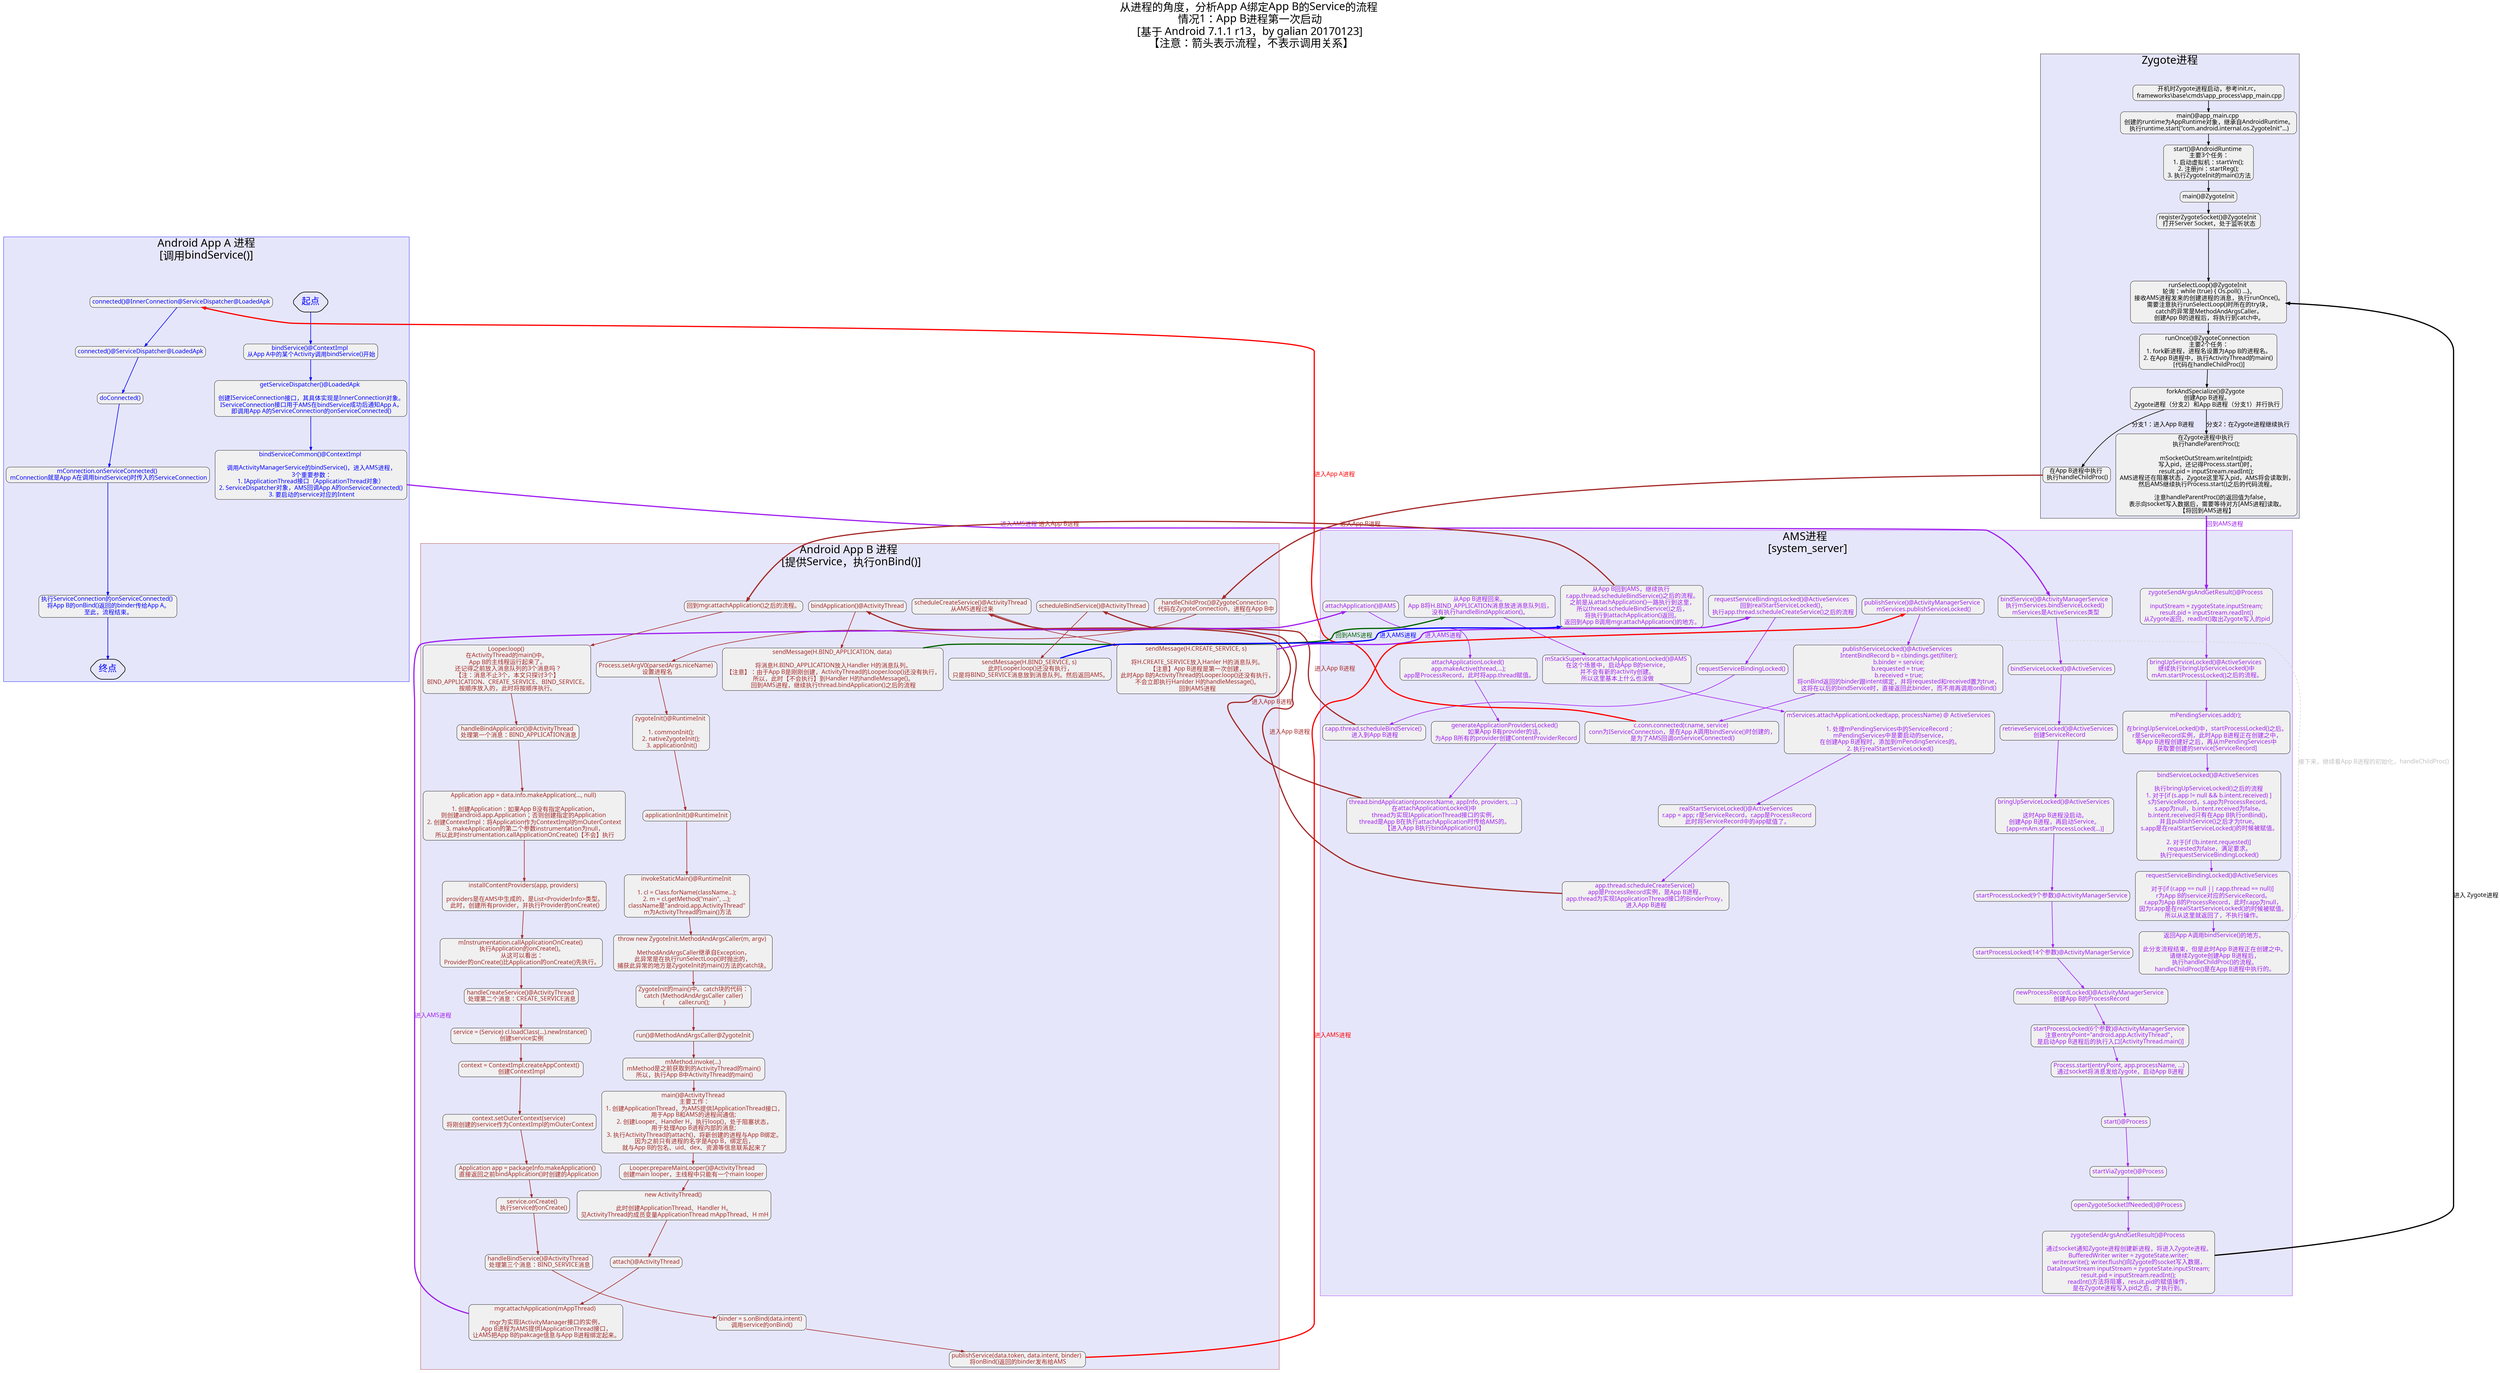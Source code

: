 digraph bind_service_onbind {

    // clusterrank=none or global
    graph [fontname = "Microsoft YaHei", fontsize=36, label="从进程的角度，分析App A绑定App B的Service的流程 \n 情况1：App B进程第一次启动 \n [基于 Android 7.1.1 r13，by galian 20170123] \n 【注意：箭头表示流程，不表示调用关系】", labelloc="top", size="75,100"]

    edge [color = "blue", fontsize=20, comment="表示流程，不表示调用关系", fontname = "Microsoft YaHei", penwidth=2]

    node [shape=box, style="filled, rounded", fillcolor="#f0f0f0", fontname = "Microsoft YaHei", fontsize=20]

    subgraph cluster0 {
        label = "Android App A 进程\n[调用bindService()]";
        color = blue;
        fillcolor = "#E6E6FA"
        style = filled

        // 定义节点
        node [fontcolor = blue];

        Start [label="起点", shape=hexagon, style="bold, rounded", fontsize=30, penwidth=2]
        End [label="终点", shape=hexagon, style="bold, rounded", fontsize=30, penwidth=2]
        Context_bindService_A [label="bindService()@ContextImpl \n 从App A中的某个Activity调用bindService()开始"];

        mPackageInfo_getServiceDispatcher [label="getServiceDispatcher()@LoadedApk \n\n 创建IServiceConnection接口，其具体实现是InnerConnection对象。\n IServiceConnection接口用于AMS在bindService成功后通知App A，\n 即调用App A的ServiceConnection的onServiceConnected()"]

        bindServiceCommon_A [label="bindServiceCommon()@ContextImpl \n\n 调用ActivityManagerService的bindService()，进入AMS进程，\n 3个重要参数：\n 1. IApplicationThread接口（ApplicationThread对象） \n 2. ServiceDispatcher对象，AMS回调App A的onServiceConnected() \n 3. 要启动的service对应的Intent"];
        // 进入AMS进程
        
        // 从AMS进程回来
        connected_InnerConnection_A [label="connected()@InnerConnection@ServiceDispatcher@LoadedApk"]
        connected_ServiceDispatcher [label="connected()@ServiceDispatcher@LoadedApk"]
        doConnected [label="doConnected()"]
        mConnection_onServiceConnected [label="mConnection.onServiceConnected() \n mConnection就是App A在调用bindService()时传入的ServiceConnection"]
        Activity_ServiceConnection_onServiceConnected [label="执行ServiceConnection的onServiceConnected() \n 将App B的onBind()返回的binder传给App A。\n 至此，流程结束。"]

        // 定义 边
        edge [label="", color=blue, fontcolor=blue]
        Start -> Context_bindService_A -> mPackageInfo_getServiceDispatcher -> bindServiceCommon_A // 进入AMS进程

        connected_InnerConnection_A -> connected_ServiceDispatcher -> doConnected -> mConnection_onServiceConnected -> Activity_ServiceConnection_onServiceConnected -> End
    }

    subgraph cluster1 {
        // subgraph的属性
        label = "AMS进程 \n [system_server]";
        color = purple;
        fillcolor = "#E6E6FA"
        style = filled

        // 定义节点
        node [fontcolor = purple];

        // 从App A进程到此
        bindService_AMS [label="bindService()@ActivityManagerService \n 执行mServices.bindServiceLocked() \n mServices是ActiveServices类型"];

        bindServiceLocked_AMS [label="bindServiceLocked()@ActiveServices"];
        retrieveServiceLocked_AMS [label="retrieveServiceLocked()@ActiveServices \n 创建ServiceRecord"];

        bringUpServiceLocked_AMS [label="bringUpServiceLocked()@ActiveServices \n\n 这时App B进程没启动。\n 创建App B进程，再启动Service。 \n [app=mAm.startProcessLocked(...)]"];

        // 启动App B进程的流程
        startProcessLocked_9params [label="startProcessLocked(9个参数)@ActivityManagerService"] 
        startProcessLocked_14params [label="startProcessLocked(14个参数)@ActivityManagerService"]
        newProcessRecordLocked [label="newProcessRecordLocked()@ActivityManagerService \n 创建App B的ProcessRecord"];

        startProcessLocked_6params  [label="startProcessLocked(6个参数)@ActivityManagerService \n 注意entryPoint=\"android.app.ActivityThread\"，\n 是启动App B进程后的执行入口[ActivityThread.main()]"];

        Process_start [label="Process.start(entryPoint, app.processName, ...) \n 通过socket将消息发给Zygote，启动App B进程"];
        start_in_Process [label="start()@Process"]
        startViaZygote [label="startViaZygote()@Process"]
        openZygoteSocketIfNeeded [label="openZygoteSocketIfNeeded()@Process"]

        zygoteSendArgsAndGetResult_AMS [label="zygoteSendArgsAndGetResult()@Process \n\n 通过socket通知Zygote进程创建新进程，将进入Zygote进程。\n BufferedWriter writer = zygoteState.writer; \n writer.write(); writer.flush()向Zygote的socket写入数据，\n DataInputStream inputStream = zygoteState.inputStream; \n result.pid = inputStream.readInt(); \n readInt()方法将阻塞，result.pid的赋值操作，\n 是在Zygote进程写入pid之后，才执行到。"]
        // 进入Zygote进程

        // 从Zygote进程返回
        zygoteSendArgsAndGetResult_GetResult_AMS [label="zygoteSendArgsAndGetResult()@Process \n\n inputStream = zygoteState.inputStream; \n result.pid = inputStream.readInt() \n 从Zygote返回，readInt()取出Zygote写入的pid"]
        
        bringUpServiceLocked_after_startProcess [label="bringUpServiceLocked()@ActiveServices \n 继续执行bringUpServiceLocked()中 \n mAm.startProcessLocked()之后的流程。"]

        mPendingServices_add [label="mPendingServices.add(r); \n\n 在bringUpServiceLocked()中，startProcessLocked()之后。\n r是ServiceRecord实例，此时App B进程正在创建之中，\n 等App B进程创建好之后，再从mPendingServices中 \n 获取要创建的service[ServiceRecord]"]
            
        bindServiceLocked_end_AMS [label="bindServiceLocked()@ActiveServices \n\n 执行bringUpServiceLocked()之后的流程 \n 1. 对于[if (s.app != null && b.intent.received) ] \n s为ServiceRecord，s.app为ProcessRecord。\n s.app为null，b.intent.received为false。\n b.intent.received只有在App B执行onBind()，\n 并且publishService()之后才为true。 \n s.app是在realStartServiceLocked()的时候被赋值。\n\n 2. 对于[if (!b.intent.requested)] \n requested为false，满足要求。\n 执行requestServiceBindingLocked()"]
                
        requestServiceBindingLocked_first [label="requestServiceBindingLocked()@ActiveServices \n\n 对于[if (r.app == null || r.app.thread == null)] \n r为App B的service对应的ServiceRecord。\n r.app为App B的ProcessRecord，此时r.app为null，\n 因为r.app是在realStartServiceLocked()的时候被赋值。\n 所以从这里就返回了，不执行操作。"]

        return_App_A [label="返回App A调用bindService()的地方。\n\n 此分支流程结束，但是此时App B进程正在创建之中。\n 请继续Zygote创建App B进程后，\n 执行handleChildProc()的流程。\n handleChildProc()是在App B进程中执行的。"]
        // 此分支流程结束
        
        // 创建App B进程后，初始化App B进程【ActivityThread.main()】
        attachApplication_AMS [label="attachApplication()@AMS"]
        attachApplicationLocked [label="attachApplicationLocked() \n app.makeActive(thread,...); \n app是ProcessRecord，此时将app.thread赋值。"]

        generateApplicationProvidersLocked [label="generateApplicationProvidersLocked() \n 如果App B有provider的话，\n 为App B所有的provider创建ContentProviderRecord"]
        
        thread_bindApplication_AMS [label="thread.bindApplication(processName, appInfo, providers, ...) \n 在attachApplicationLocked()中 \n thread为实现IApplicationThread接口的实例，\n thread是App B在执行attachApplication时传给AMS的。\n 【进入App B执行bindApplication()】"]
        // 进入App B进程
        
        back_from_App_B_bindApplication_AMS [label="从App B进程回来。\n App B将H.BIND_APPLICATION消息放进消息队列后，\n 没有执行handleBindApplication()。"]

        mStackSupervisor_attachApplicationLocked [label="mStackSupervisor.attachApplicationLocked()@AMS \n 在这个场景中，启动App B的service，\n 并不会有新的activity创建。\n 所以这里基本上什么也没做"]

        mServices_attachApplicationLocked [label="mServices.attachApplicationLocked(app, processName) @ ActiveServices \n\n 1. 处理mPendingServices中的ServiceRecord：\n mPendingServices中是要启动的service，\n 在创建App B进程时，添加到mPendingServices的。\n 2. 执行realStartServiceLocked()"]
        
        // App B进程已经存在，启动Service的流程
        realStartServiceLocked [label="realStartServiceLocked()@ActiveServices \n r.app = app; r是ServiceRecord，r.app是ProcessRecord \n 此时将ServiceRecord中的app赋值了。"]

        app_thread_scheduleCreateService_AMS [label="app.thread.scheduleCreateService() \n app是ProcessRecord实例，是App B进程，\n app.thread为实现IApplicationThread接口的BinderProxy，\n 进入App B进程"]
        
        // 从App B进程回来
        requestServiceBindingsLocked_AMS [label="requestServiceBindingsLocked()@ActiveServices \n 回到realStartServiceLocked()，\n 执行app.thread.scheduleCreateService()之后的流程"]

        requestServiceBindingLocked [label="requestServiceBindingLocked()"]
        r_app_thread_scheduleBindService_AMS [label="r.app.thread.scheduleBindService() \n 进入到App B进程"]
        
        after_scheduleBindService_back_AMS [label="从App B回到AMS，继续执行 \n r.app.thread.scheduleBindService()之后的流程。\n 之前是从attachApplication()一路执行到这里，\n 所以thread.scheduleBindService()之后，\n 将执行到attachApplication()返回。\n 返回到App B调用mgr.attachApplication()的地方。"]
        
        publishService_AMS [label="publishService()@ActivityManagerService \n mServices.publishServiceLocked()"]

        publishServiceLocked [label="publishServiceLocked()@ActiveServices \n IntentBindRecord b = r.bindings.get(filter);\n b.binder = service;\n b.requested = true; \n b.received = true;\n 将onBind返回的binder跟intent绑定，并将requested和received置为true，\n 这将在以后的bindService时，直接返回此binder，而不用再调用onBind()"]

        c_conn_connected_AMS [label="c.conn.connected(r.name, service) \n conn为IServiceConnection，是在App A调用bindService()时创建的，\n 是为了AMS回调onServiceConnected()"]
        
        // 定义 边
        edge [label="", color=purple, fontcolor=purple]

        bindService_AMS -> bindServiceLocked_AMS -> retrieveServiceLocked_AMS -> bringUpServiceLocked_AMS
        bringUpServiceLocked_AMS -> startProcessLocked_9params
        
        // 启动App B进程的流程 
        startProcessLocked_9params -> startProcessLocked_14params -> newProcessRecordLocked -> startProcessLocked_6params
        startProcessLocked_6params -> Process_start -> start_in_Process -> startViaZygote -> openZygoteSocketIfNeeded -> zygoteSendArgsAndGetResult_AMS // 进入Zygote进程
        
        // 创建App B后，Zygote进程返回，回到AMS
        zygoteSendArgsAndGetResult_GetResult_AMS -> bringUpServiceLocked_after_startProcess -> mPendingServices_add -> bindServiceLocked_end_AMS -> requestServiceBindingLocked_first -> return_App_A
        
        // 创建App B后，初始化App B
        attachApplication_AMS -> attachApplicationLocked -> generateApplicationProvidersLocked -> thread_bindApplication_AMS
        
        back_from_App_B_bindApplication_AMS -> mStackSupervisor_attachApplicationLocked -> mServices_attachApplicationLocked

        mServices_attachApplicationLocked -> realStartServiceLocked
        
        // App B 进程已经存在，直接启动service
        realStartServiceLocked -> app_thread_scheduleCreateService_AMS
        requestServiceBindingsLocked_AMS -> requestServiceBindingLocked -> r_app_thread_scheduleBindService_AMS
        publishService_AMS -> publishServiceLocked -> c_conn_connected_AMS
    }

    subgraph cluster2 {
        // subgraph的属性
        label = "Zygote进程";
        color = black;
        fillcolor = "#E6E6FA"
        style = filled

        // 定义节点
        Zygote [label="开机时Zygote进程启动，参考init.rc，\n frameworks\\base\\cmds\\app_process\\app_main.cpp"]
        
        main_app_main [label="main()@app_main.cpp \n 创建的runtime为AppRuntime对象，继承自AndroidRuntime。\n 执行runtime.start(\"com.android.internal.os.ZygoteInit\"...)"]
        
        start_at_runtime [label="start()@AndroidRuntime \n 主要3个任务：\n 1. 启动虚拟机：startVm(); \n 2. 注册jni：startReg(); \n 3. 执行ZygoteInit的main()方法"]

        main_ZygoteInit [label="main()@ZygoteInit"];
        registerZygoteSocket [label="registerZygoteSocket()@ZygoteInit \n 打开Server Socket，处于监听状态"]
        
        runSelectLoop_Zygote [label="runSelectLoop()@ZygoteInit \n 轮询：while (true) { Os.poll() ...}。\n 接收AMS进程发来的创建进程的消息，执行runOnce()。\n 需要注意执行runSelectLoop()时所在的try块，\n catch的异常是MethodAndArgsCaller。\n 创建App B的进程后，将执行到catch中。"]

        runOnce_Zygote [label="runOnce()@ZygoteConnection \n 主要2个任务：\n 1. fork新进程，进程名设置为App B的进程名。\n 2. 在App B进程中，执行ActivityThread的main() \n [代码在handleChildProc()]"];

        forkAndSpecialize_Zygote [label="forkAndSpecialize()@Zygote \n 创建App B进程。\n Zygote进程（分支2）和App B进程（分支1）并行执行"];

        handleChildProc_Zygote [label="在App B进程中执行 \n 执行handleChildProc()"]

        handleParentProc_Zygote [label="在Zygote进程中执行 \n 执行handleParentProc(); \n\n mSocketOutStream.writeInt(pid); \n 写入pid，还记得Process.start()时，\n result.pid = inputStream.readInt(); \n AMS进程还在阻塞状态，Zygote这里写入pid，AMS将会读取到，\n 然后AMS继续执行Process.start()之后的代码流程。\n 
        注意handleParentProc()的返回值为false，\n 表示向socket写入数据后，需要等待对方[AMS进程]读取。\n 【将回到AMS进程】"]
        // 回到AMS进程
        
        // 定义 边
        edge [label="", color=black, fontcolor=black]

        Zygote -> main_app_main -> start_at_runtime -> main_ZygoteInit -> registerZygoteSocket -> runSelectLoop_Zygote
        runSelectLoop_Zygote -> runOnce_Zygote -> forkAndSpecialize_Zygote
        
        forkAndSpecialize_Zygote -> handleChildProc_Zygote [label="分支1：进入App B进程"]
        forkAndSpecialize_Zygote -> handleParentProc_Zygote [label="分支2：在Zygote进程继续执行"]
    }       
    subgraph cluster3 {
        label = "Android App B 进程 \n [提供Service，执行onBind()]";
        color = brown;
        fillcolor = "#E6E6FA"
        style = filled

        // 定义节点
        node [fontcolor=brown];

        // 从Zygote创建进程，执行到此。虽然代码在Zygote中，但是进程在App B中
        handleChildProc_B  [label="handleChildProc()@ZygoteConnection \n 代码在ZygoteConnection，进程在App B中"];

        Process_setArgV0_niceName [label="Process.setArgV0(parsedArgs.niceName) \n 设置进程名"]

        zygoteInit  [label="zygoteInit()@RuntimeInit \n\n 1. commonInit(); \n 2. nativeZygoteInit(); \n 3. applicationInit()"];

        applicationInit [label="applicationInit()@RuntimeInit"];

        invokeStaticMain [label="invokeStaticMain()@RuntimeInit \n\n 1. cl = Class.forName(className...); \n 2. m = cl.getMethod(\"main\", ...); \n className是\"android.app.ActivityThread\" \n m为ActivityThread的main()方法"];

        throwMethodAndArgsCaller [label="throw new ZygoteInit.MethodAndArgsCaller(m, argv) \n\n MethodAndArgsCaller继承自Exception，\n 此异常是在执行runSelectLoop()时抛出的， \n 捕获此异常的地方是ZygoteInit的main()方法的catch块。"]

        catchMethodAndArgsCaller [label="ZygoteInit的main()中。catch块的代码：\n catch (MethodAndArgsCaller caller) \n {         caller.run();         }"]

        run_MethodAndArgsCaller [label="run()@MethodAndArgsCaller@ZygoteInit"]

        callMainMethod [label="mMethod.invoke(...) \n mMethod是之前获取到的ActivityThread的main() \n 所以，执行App B中ActivityThread的main()"]        
 
        ActivityThread_main_B [label="main()@ActivityThread \n 主要工作：\n 1. 创建ApplicationThread，为AMS提供IApplicationThread接口，\n 用于App B和AMS的进程间通信; \n 2. 创建Looper、Handler H，执行loop()，处于阻塞状态，\n 用于处理App B进程内部的消息; \n 3. 执行ActivityThread的attach()，将新创建的进程与App B绑定。\n 因为之前只有进程的名字是App B，绑定后，\n 就与App B的包名、uid、dex、资源等信息联系起来了"]
        
        prepareMainLooper [label="Looper.prepareMainLooper()@ActivityThread \n 创建main looper，主线程中只能有一个main looper"]

        new_ActivityThread [label="new ActivityThread() \n\n 此时创建ApplicationThread、Handler H。 \n 见ActivityThread的成员变量ApplicationThread mAppThread、H mH"]

        attach_AT [label="attach()@ActivityThread"]

        attachApplication_ActivityThread_B [label="mgr.attachApplication(mAppThread) \n\n mgr为实现IActivityManager接口的实例，\n App B进程为AMS提供IApplicationThread接口，\n 让AMS把App B的pakcage信息与App B进程绑定起来。"]
        // 进入AMS进程
        
        // 从AMS进程中过来：bindApplication()
        bindApplication_B [label="bindApplication()@ActivityThread"]

        sendMessage_H_BIND_APPLICATION_B [label="sendMessage(H.BIND_APPLICATION, data) \n\n 将消息H.BIND_APPLICATION放入Handler H的消息队列。\n 【注意】：由于App B是刚刚创建，ActivityThread的Looper.loop()还没有执行，\n 所以，此时【不会执行】到Handler H的handleMessage()。\n 回到AMS进程，继续执行thread.bindApplication()之后的流程"]

        // 从AMS进程中过来：scheduleCreateService()
        scheduleCreateService_B [label="scheduleCreateService()@ActivityThread \n 从AMS进程过来"]

        sendMessage_H_CREATE_SERVICE [label="sendMessage(H.CREATE_SERVICE, s) \n\n 将H.CREATE_SERVICE放入Hanler H的消息队列。\n 【注意】App B进程是第一次创建，\n 此时App B的ActivityThread的Looper.loop()还没有执行，\n 不会立即执行Hanlder H的handleMessage()。\n 回到AMS进程"]
        
        // 从AMS进程中过来：scheduleBindService()
        scheduleBindService_B [label="scheduleBindService()@ActivityThread"]

        sendMessage_H_BIND_SERVICE [label="sendMessage(H.BIND_SERVICE, s) \n 此时Looper.loop()还没有执行，\n 只是将BIND_SERVICE消息放到消息队列。然后返回AMS。"]

        after_attachApplication_back_B [label="回到mgr.attachApplication()之后的流程。"]
        
        Looper_loop_B [label="Looper.loop() \n 在ActivityThread的main()中。 \n App B的主线程运行起来了。\n  还记得之前放入消息队列的3个消息吗？\n 【注：消息不止3个，本文只探讨3个】\n BIND_APPLICATION、CREATE_SERVICE、BIND_SERVICE。\n 按顺序放入的，此时将按顺序执行。"]
        
        // 处理BIND_APPLICATION消息
        handleBindApplication [label="handleBindApplication()@ActivityThread \n 处理第一个消息：BIND_APPLICATION消息"]

        data_info_makeApplication [label="Application app = data.info.makeApplication(..., null) \n\n 1. 创建Application：如果App B没有指定Application，\n则创建android.app.Application；否则创建指定的Application \n 2. 创建ContextImpl：将Application作为ContextImpl的mOuterContext \n 3. makeApplication的第二个参数instrumentation为null，\n 所以此时instrumentation.callApplicationOnCreate()【不会】执行"]

        installContentProviders [label="installContentProviders(app, providers) \n\n providers是在AMS中生成的，是List<ProviderInfo>类型。\n 此时，创建所有provider，并执行Provider的onCreate()"]

        callApplicationOnCreate [label="mInstrumentation.callApplicationOnCreate() \n 执行Application的onCreate()。\n 从这可以看出：\n Provider的onCreate()比Application的onCreate()先执行。"]
        
        // 处理CREATE_SERVICE消息
        handleCreateService [label="handleCreateService()@ActivityThread \n 处理第二个消息：CREATE_SERVICE消息"]

        reflect_create_service [label="service = (Service) cl.loadClass(...).newInstance() \n 创建service实例"]

        ContextImpl_createAppContext [label="context = ContextImpl.createAppContext() \n 创建ContextImpl"]

        setOuterContext [label="context.setOuterContext(service) \n 将刚创建的service作为ContextImpl的mOuterContext"]

        packageInfo_makeApplication [label="Application app = packageInfo.makeApplication() \n 直接返回之前bindApplication()时创建的Application"]

        service_onCreate_B [label="service.onCreate() \n 执行service的onCreate()"]
        
        // 处理BIND_SERVICE消息
        handleBindService [label="handleBindService()@ActivityThread \n 处理第三个消息：BIND_SERVICE消息"]
        service_onBind [label="binder = s.onBind(data.intent) \n 调用service的onBind()"]

        publishService_B [label="publishService(data.token, data.intent, binder) \n 将onBind()返回的binder发布给AMS"]

        // 定义 边
        edge [label="", color=brown, fontcolor=brown]
        
        handleChildProc_B -> Process_setArgV0_niceName -> zygoteInit -> applicationInit -> invokeStaticMain ->  throwMethodAndArgsCaller
        throwMethodAndArgsCaller -> catchMethodAndArgsCaller -> run_MethodAndArgsCaller -> callMainMethod -> ActivityThread_main_B -> prepareMainLooper -> new_ActivityThread -> attach_AT -> attachApplication_ActivityThread_B
        
        after_attachApplication_back_B -> Looper_loop_B
        
        bindApplication_B -> sendMessage_H_BIND_APPLICATION_B
        scheduleCreateService_B -> sendMessage_H_CREATE_SERVICE
        scheduleBindService_B -> sendMessage_H_BIND_SERVICE

        Looper_loop_B -> handleBindApplication -> data_info_makeApplication -> installContentProviders -> callApplicationOnCreate -> handleCreateService
        
        handleCreateService -> reflect_create_service
        reflect_create_service ->ContextImpl_createAppContext -> setOuterContext -> packageInfo_makeApplication -> service_onCreate_B -> handleBindService
        
        handleBindService -> service_onBind -> publishService_B
    }

    
    // 进程间的转换
    edge [color = "red", penwidth=4, fontcolor="red"]
    
    // 从App  A 进程进入到AMS进程
    bindServiceCommon_A -> bindService_AMS [label="进入AMS进程", color=purple, fontcolor=purple]
    
    // 从AMS进程 进入 Zygote进程
    zygoteSendArgsAndGetResult_AMS -> runSelectLoop_Zygote [label="进入 Zygote进程", color=black, fontcolor=black]
    
    // 从Zygote fork之后，进入App B进程
    handleChildProc_Zygote -> handleChildProc_B [label="进入App B进程", color=brown, fontcolor=brown]

    // 从Zygote进程返回到AMS进程
    handleParentProc_Zygote -> zygoteSendArgsAndGetResult_GetResult_AMS [label="回到AMS进程", color=purple, fontcolor=purple]
    
    // 从 App B进程 进入 AMS进程
    attachApplication_ActivityThread_B -> attachApplication_AMS [label="进入AMS进程", color=purple, fontcolor=purple]
    
    // 从AMS进程 进入 App B进程
    thread_bindApplication_AMS -> bindApplication_B [label="进入App B进程", color=brown, fontcolor=brown]

    sendMessage_H_BIND_APPLICATION_B -> back_from_App_B_bindApplication_AMS [label="回到AMS进程", color=darkgreen, fontcolor=darkgreen]
    
    app_thread_scheduleCreateService_AMS -> scheduleCreateService_B [label="进入App B进程", color=brown, fontcolor=brown]

    sendMessage_H_CREATE_SERVICE -> requestServiceBindingsLocked_AMS [label="进入AMS进程", color=purple, fontcolor=purple]
    
    r_app_thread_scheduleBindService_AMS -> scheduleBindService_B [label="进入App B进程", color=brown, fontcolor=brown]
    
    sendMessage_H_BIND_SERVICE -> after_scheduleBindService_back_AMS [label="进入AMS进程", color=blue, fontcolor=blue]

    after_scheduleBindService_back_AMS -> after_attachApplication_back_B [label="进入App B进程", color=brown, fontcolor=brown]
    
    publishService_B -> publishService_AMS [label="进入AMS进程"]
    
    c_conn_connected_AMS -> connected_InnerConnection_A [label="进入App A进程"]
    
    edge [color = lightgrey, penwidth=2, fontcolor=grey]
    return_App_A -> handleChildProc_B [label="接下来，继续看App B进程的初始化，handleChildProc()", style=dashed]
}
